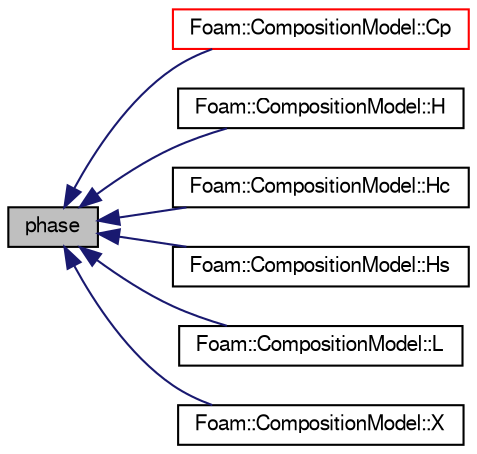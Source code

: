 digraph "phase"
{
  bgcolor="transparent";
  edge [fontname="FreeSans",fontsize="10",labelfontname="FreeSans",labelfontsize="10"];
  node [fontname="FreeSans",fontsize="10",shape=record];
  rankdir="LR";
  Node1 [label="phase",height=0.2,width=0.4,color="black", fillcolor="grey75", style="filled" fontcolor="black"];
  Node1 -> Node2 [dir="back",color="midnightblue",fontsize="10",style="solid",fontname="FreeSans"];
  Node2 [label="Foam::CompositionModel::Cp",height=0.2,width=0.4,color="red",URL="$a00321.html#a3063f4507c05978b5d0b2ac54b5438b1",tooltip="Return specific heat caoacity for the phase phaseI. "];
  Node1 -> Node3 [dir="back",color="midnightblue",fontsize="10",style="solid",fontname="FreeSans"];
  Node3 [label="Foam::CompositionModel::H",height=0.2,width=0.4,color="black",URL="$a00321.html#a338a3d5a8c759d9c5263d7c2fa4053c7",tooltip="Return total enthalpy for the phase phaseI. "];
  Node1 -> Node4 [dir="back",color="midnightblue",fontsize="10",style="solid",fontname="FreeSans"];
  Node4 [label="Foam::CompositionModel::Hc",height=0.2,width=0.4,color="black",URL="$a00321.html#a7939e2549fcd9dfac390608313d89688",tooltip="Return chemical enthalpy for the phase phaseI. "];
  Node1 -> Node5 [dir="back",color="midnightblue",fontsize="10",style="solid",fontname="FreeSans"];
  Node5 [label="Foam::CompositionModel::Hs",height=0.2,width=0.4,color="black",URL="$a00321.html#a236b3c220fd5d0c2e3f2827e8fc9bc58",tooltip="Return sensible enthalpy for the phase phaseI. "];
  Node1 -> Node6 [dir="back",color="midnightblue",fontsize="10",style="solid",fontname="FreeSans"];
  Node6 [label="Foam::CompositionModel::L",height=0.2,width=0.4,color="black",URL="$a00321.html#a89477d77a3219cabd4fd09e9eea2e181",tooltip="Return latent heat for the phase phaseI. "];
  Node1 -> Node7 [dir="back",color="midnightblue",fontsize="10",style="solid",fontname="FreeSans"];
  Node7 [label="Foam::CompositionModel::X",height=0.2,width=0.4,color="black",URL="$a00321.html#aac04a13759cd4bc6bef4b662e72212a0",tooltip="Return the list of phase phaseI volume fractions fractions. "];
}
